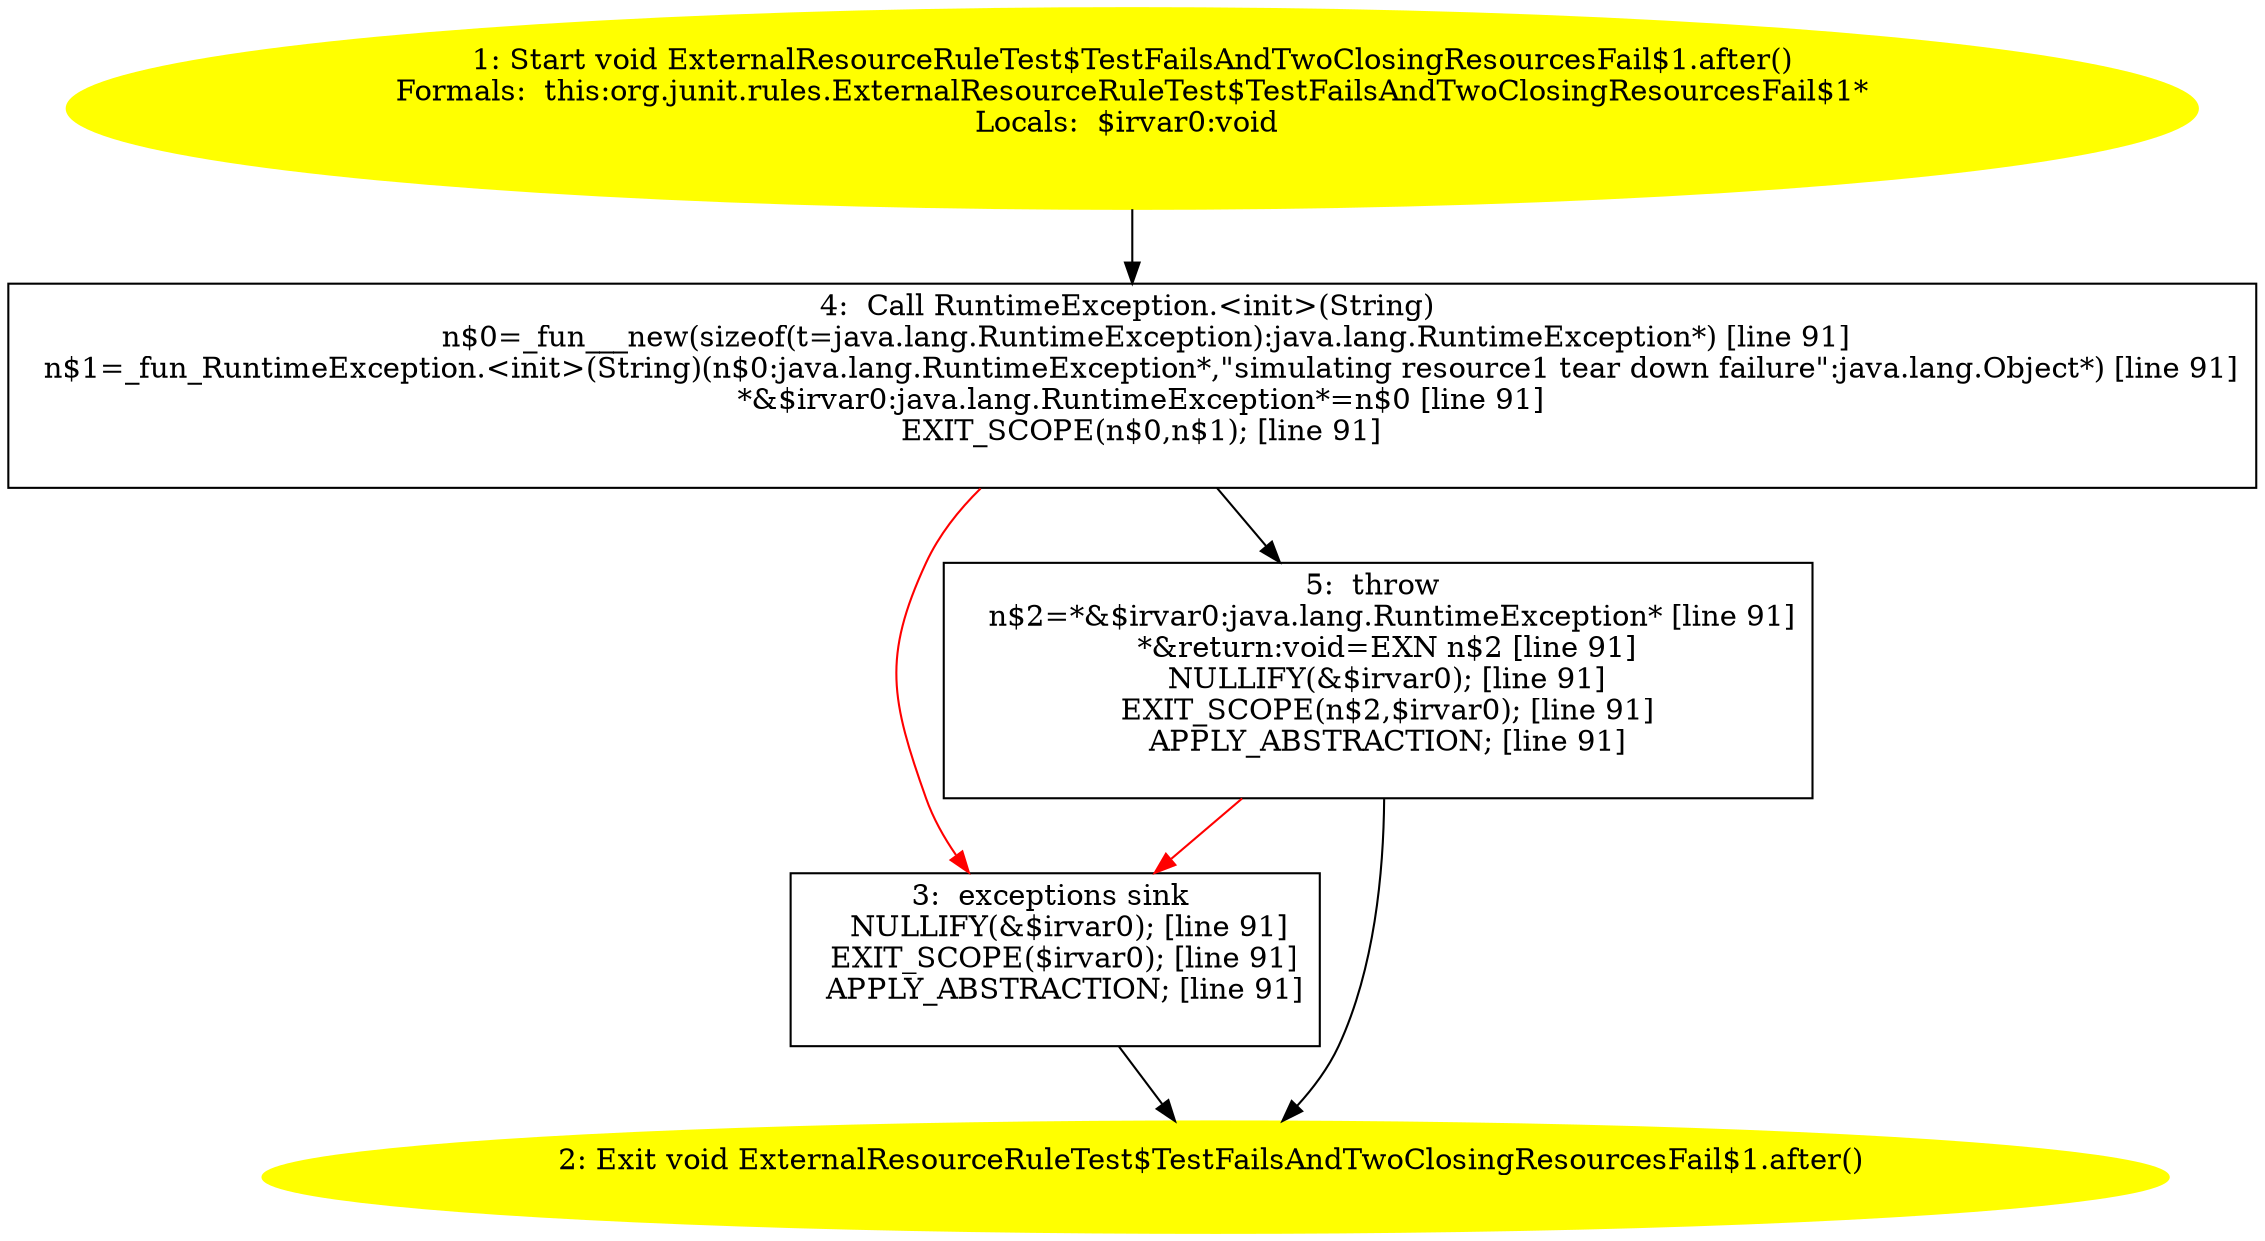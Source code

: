 /* @generated */
digraph cfg {
"org.junit.rules.ExternalResourceRuleTest$TestFailsAndTwoClosingResourcesFail$1.after():void.1ec8b63199405048c08106fce0e99edc_1" [label="1: Start void ExternalResourceRuleTest$TestFailsAndTwoClosingResourcesFail$1.after()\nFormals:  this:org.junit.rules.ExternalResourceRuleTest$TestFailsAndTwoClosingResourcesFail$1*\nLocals:  $irvar0:void \n  " color=yellow style=filled]
	

	 "org.junit.rules.ExternalResourceRuleTest$TestFailsAndTwoClosingResourcesFail$1.after():void.1ec8b63199405048c08106fce0e99edc_1" -> "org.junit.rules.ExternalResourceRuleTest$TestFailsAndTwoClosingResourcesFail$1.after():void.1ec8b63199405048c08106fce0e99edc_4" ;
"org.junit.rules.ExternalResourceRuleTest$TestFailsAndTwoClosingResourcesFail$1.after():void.1ec8b63199405048c08106fce0e99edc_2" [label="2: Exit void ExternalResourceRuleTest$TestFailsAndTwoClosingResourcesFail$1.after() \n  " color=yellow style=filled]
	

"org.junit.rules.ExternalResourceRuleTest$TestFailsAndTwoClosingResourcesFail$1.after():void.1ec8b63199405048c08106fce0e99edc_3" [label="3:  exceptions sink \n   NULLIFY(&$irvar0); [line 91]\n  EXIT_SCOPE($irvar0); [line 91]\n  APPLY_ABSTRACTION; [line 91]\n " shape="box"]
	

	 "org.junit.rules.ExternalResourceRuleTest$TestFailsAndTwoClosingResourcesFail$1.after():void.1ec8b63199405048c08106fce0e99edc_3" -> "org.junit.rules.ExternalResourceRuleTest$TestFailsAndTwoClosingResourcesFail$1.after():void.1ec8b63199405048c08106fce0e99edc_2" ;
"org.junit.rules.ExternalResourceRuleTest$TestFailsAndTwoClosingResourcesFail$1.after():void.1ec8b63199405048c08106fce0e99edc_4" [label="4:  Call RuntimeException.<init>(String) \n   n$0=_fun___new(sizeof(t=java.lang.RuntimeException):java.lang.RuntimeException*) [line 91]\n  n$1=_fun_RuntimeException.<init>(String)(n$0:java.lang.RuntimeException*,\"simulating resource1 tear down failure\":java.lang.Object*) [line 91]\n  *&$irvar0:java.lang.RuntimeException*=n$0 [line 91]\n  EXIT_SCOPE(n$0,n$1); [line 91]\n " shape="box"]
	

	 "org.junit.rules.ExternalResourceRuleTest$TestFailsAndTwoClosingResourcesFail$1.after():void.1ec8b63199405048c08106fce0e99edc_4" -> "org.junit.rules.ExternalResourceRuleTest$TestFailsAndTwoClosingResourcesFail$1.after():void.1ec8b63199405048c08106fce0e99edc_5" ;
	 "org.junit.rules.ExternalResourceRuleTest$TestFailsAndTwoClosingResourcesFail$1.after():void.1ec8b63199405048c08106fce0e99edc_4" -> "org.junit.rules.ExternalResourceRuleTest$TestFailsAndTwoClosingResourcesFail$1.after():void.1ec8b63199405048c08106fce0e99edc_3" [color="red" ];
"org.junit.rules.ExternalResourceRuleTest$TestFailsAndTwoClosingResourcesFail$1.after():void.1ec8b63199405048c08106fce0e99edc_5" [label="5:  throw \n   n$2=*&$irvar0:java.lang.RuntimeException* [line 91]\n  *&return:void=EXN n$2 [line 91]\n  NULLIFY(&$irvar0); [line 91]\n  EXIT_SCOPE(n$2,$irvar0); [line 91]\n  APPLY_ABSTRACTION; [line 91]\n " shape="box"]
	

	 "org.junit.rules.ExternalResourceRuleTest$TestFailsAndTwoClosingResourcesFail$1.after():void.1ec8b63199405048c08106fce0e99edc_5" -> "org.junit.rules.ExternalResourceRuleTest$TestFailsAndTwoClosingResourcesFail$1.after():void.1ec8b63199405048c08106fce0e99edc_2" ;
	 "org.junit.rules.ExternalResourceRuleTest$TestFailsAndTwoClosingResourcesFail$1.after():void.1ec8b63199405048c08106fce0e99edc_5" -> "org.junit.rules.ExternalResourceRuleTest$TestFailsAndTwoClosingResourcesFail$1.after():void.1ec8b63199405048c08106fce0e99edc_3" [color="red" ];
}
